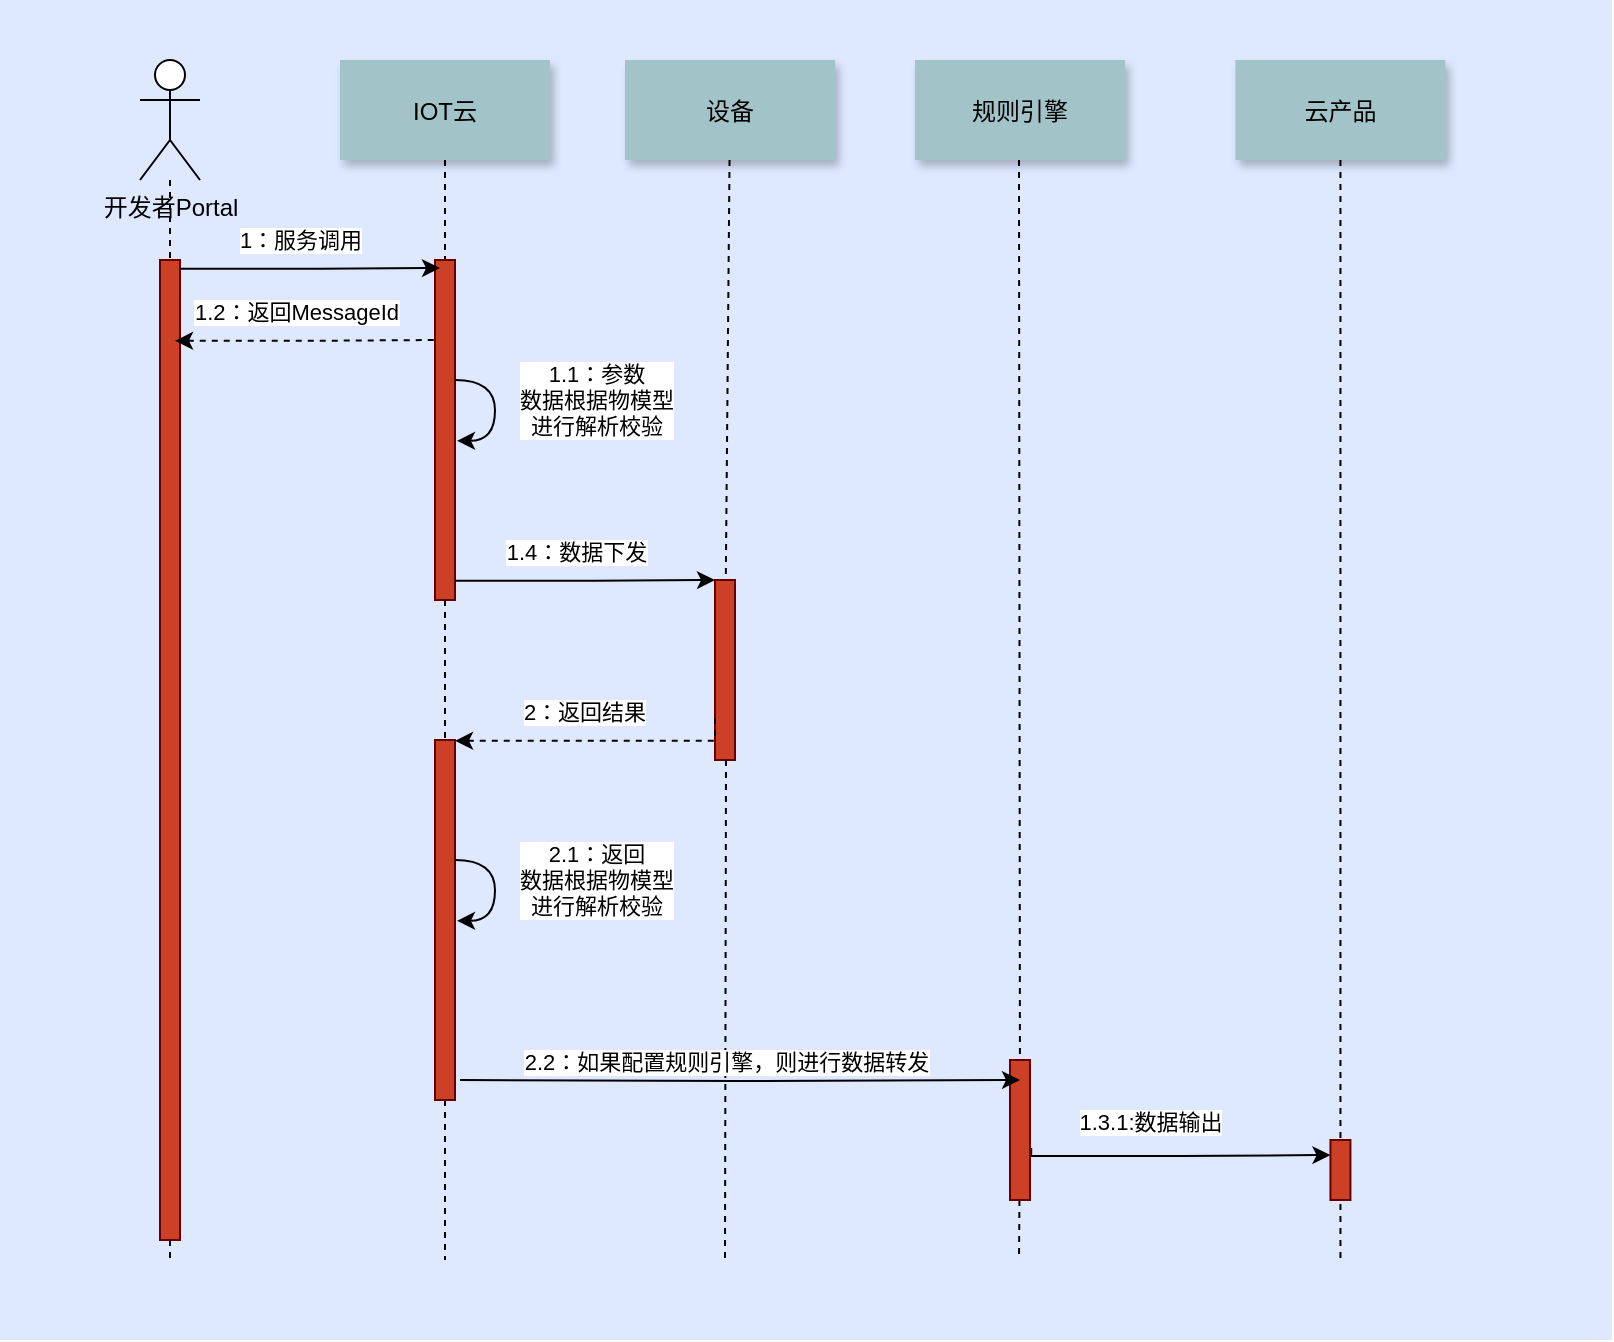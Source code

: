 <mxfile version="14.2.9" type="github">
  <diagram id="NL9NKNYtG-C67MHmulYY" name="第 1 页">
    <mxGraphModel dx="1414" dy="786" grid="0" gridSize="10" guides="1" tooltips="1" connect="1" arrows="1" fold="1" page="0" pageScale="1" pageWidth="827" pageHeight="1169" math="0" shadow="0">
      <root>
        <mxCell id="0" />
        <mxCell id="1" parent="0" />
        <mxCell id="oRI_HrbKrFosAHQT1TK0-1" value="" style="fillColor=#DEE8FF;strokeColor=none" vertex="1" parent="1">
          <mxGeometry x="80" y="20" width="806" height="670" as="geometry" />
        </mxCell>
        <mxCell id="oRI_HrbKrFosAHQT1TK0-2" value="IOT云" style="shadow=1;fillColor=#A2C4C9;strokeColor=none" vertex="1" parent="1">
          <mxGeometry x="250" y="50" width="105" height="50" as="geometry" />
        </mxCell>
        <mxCell id="oRI_HrbKrFosAHQT1TK0-5" value="" style="fillColor=#CC4125;strokeColor=#660000" vertex="1" parent="1">
          <mxGeometry x="437.5" y="310" width="10" height="90" as="geometry" />
        </mxCell>
        <mxCell id="oRI_HrbKrFosAHQT1TK0-6" value="设备" style="shadow=1;fillColor=#A2C4C9;strokeColor=none" vertex="1" parent="1">
          <mxGeometry x="392.5" y="50" width="105" height="50" as="geometry" />
        </mxCell>
        <mxCell id="oRI_HrbKrFosAHQT1TK0-7" value="" style="edgeStyle=none;endArrow=none;dashed=1" edge="1" parent="1" source="oRI_HrbKrFosAHQT1TK0-6" target="oRI_HrbKrFosAHQT1TK0-5">
          <mxGeometry x="369.835" y="155" width="100" height="100" as="geometry">
            <mxPoint x="444.759" y="100" as="sourcePoint" />
            <mxPoint x="445.076" y="155" as="targetPoint" />
          </mxGeometry>
        </mxCell>
        <mxCell id="oRI_HrbKrFosAHQT1TK0-8" value="规则引擎" style="shadow=1;fillColor=#A2C4C9;strokeColor=none" vertex="1" parent="1">
          <mxGeometry x="537.504" y="50.0" width="105" height="50" as="geometry" />
        </mxCell>
        <mxCell id="oRI_HrbKrFosAHQT1TK0-9" value="云产品" style="shadow=1;fillColor=#A2C4C9;strokeColor=none" vertex="1" parent="1">
          <mxGeometry x="697.72" y="50" width="105" height="50" as="geometry" />
        </mxCell>
        <mxCell id="oRI_HrbKrFosAHQT1TK0-10" value="" style="edgeStyle=elbowEdgeStyle;elbow=horizontal;endArrow=none;dashed=1" edge="1" parent="1" source="oRI_HrbKrFosAHQT1TK0-2">
          <mxGeometry x="327.5" y="300" width="100" height="100" as="geometry">
            <mxPoint x="327.5" y="400" as="sourcePoint" />
            <mxPoint x="302.5" y="210" as="targetPoint" />
          </mxGeometry>
        </mxCell>
        <mxCell id="oRI_HrbKrFosAHQT1TK0-11" value="" style="edgeStyle=none;dashed=1;endArrow=none" edge="1" parent="1" source="oRI_HrbKrFosAHQT1TK0-48">
          <mxGeometry x="147.5" y="290" width="100" height="100" as="geometry">
            <mxPoint x="302.5" y="200" as="sourcePoint" />
            <mxPoint x="302.5" y="650" as="targetPoint" />
          </mxGeometry>
        </mxCell>
        <mxCell id="oRI_HrbKrFosAHQT1TK0-13" value="" style="edgeStyle=none;endArrow=none;dashed=1" edge="1" parent="1" source="oRI_HrbKrFosAHQT1TK0-29">
          <mxGeometry x="528.988" y="165.0" width="100" height="100" as="geometry">
            <mxPoint x="589.5" y="100" as="sourcePoint" />
            <mxPoint x="589.5" y="650" as="targetPoint" />
          </mxGeometry>
        </mxCell>
        <mxCell id="oRI_HrbKrFosAHQT1TK0-14" value="" style="edgeStyle=none;endArrow=none;dashed=1" edge="1" parent="1" source="oRI_HrbKrFosAHQT1TK0-31">
          <mxGeometry x="741.488" y="175.0" width="100" height="100" as="geometry">
            <mxPoint x="802" y="110" as="sourcePoint" />
            <mxPoint x="165" y="650" as="targetPoint" />
          </mxGeometry>
        </mxCell>
        <mxCell id="oRI_HrbKrFosAHQT1TK0-15" value="" style="edgeStyle=none;endArrow=none;dashed=1" edge="1" parent="1" source="oRI_HrbKrFosAHQT1TK0-9">
          <mxGeometry x="689.708" y="165.0" width="100" height="100" as="geometry">
            <mxPoint x="750.229" y="100" as="sourcePoint" />
            <mxPoint x="750.22" y="650" as="targetPoint" />
          </mxGeometry>
        </mxCell>
        <mxCell id="oRI_HrbKrFosAHQT1TK0-16" value="开发者Portal" style="shape=umlActor;verticalLabelPosition=bottom;verticalAlign=top;html=1;outlineConnect=0;" vertex="1" parent="1">
          <mxGeometry x="150" y="50" width="30" height="60" as="geometry" />
        </mxCell>
        <mxCell id="oRI_HrbKrFosAHQT1TK0-17" value="" style="fillColor=#CC4125;strokeColor=#660000" vertex="1" parent="1">
          <mxGeometry x="297.5" y="150" width="10" height="170" as="geometry" />
        </mxCell>
        <mxCell id="oRI_HrbKrFosAHQT1TK0-27" style="edgeStyle=orthogonalEdgeStyle;rounded=0;orthogonalLoop=1;jettySize=auto;html=1;exitX=1.06;exitY=0.628;exitDx=0;exitDy=0;entryX=0;entryY=0.25;entryDx=0;entryDy=0;exitPerimeter=0;" edge="1" parent="1" source="oRI_HrbKrFosAHQT1TK0-29" target="oRI_HrbKrFosAHQT1TK0-33">
          <mxGeometry relative="1" as="geometry">
            <Array as="points">
              <mxPoint x="596" y="598" />
              <mxPoint x="670" y="598" />
            </Array>
          </mxGeometry>
        </mxCell>
        <mxCell id="oRI_HrbKrFosAHQT1TK0-28" value="1.3.1:数据输出" style="edgeLabel;html=1;align=center;verticalAlign=middle;resizable=0;points=[];" vertex="1" connectable="0" parent="oRI_HrbKrFosAHQT1TK0-27">
          <mxGeometry x="-0.328" y="-1" relative="1" as="geometry">
            <mxPoint x="11.34" y="-18.71" as="offset" />
          </mxGeometry>
        </mxCell>
        <mxCell id="oRI_HrbKrFosAHQT1TK0-29" value="" style="fillColor=#CC4125;strokeColor=#660000" vertex="1" parent="1">
          <mxGeometry x="585" y="550" width="10" height="70" as="geometry" />
        </mxCell>
        <mxCell id="oRI_HrbKrFosAHQT1TK0-30" value="" style="edgeStyle=none;endArrow=none;dashed=1" edge="1" parent="1" target="oRI_HrbKrFosAHQT1TK0-29">
          <mxGeometry x="528.988" y="165.0" width="100" height="100" as="geometry">
            <mxPoint x="589.5" y="100" as="sourcePoint" />
            <mxPoint x="589.5" y="650" as="targetPoint" />
          </mxGeometry>
        </mxCell>
        <mxCell id="oRI_HrbKrFosAHQT1TK0-31" value="" style="fillColor=#CC4125;strokeColor=#660000" vertex="1" parent="1">
          <mxGeometry x="160" y="150" width="10" height="490" as="geometry" />
        </mxCell>
        <mxCell id="oRI_HrbKrFosAHQT1TK0-32" value="" style="edgeStyle=none;endArrow=none;dashed=1" edge="1" parent="1" target="oRI_HrbKrFosAHQT1TK0-31" source="oRI_HrbKrFosAHQT1TK0-16">
          <mxGeometry x="741.488" y="175.0" width="100" height="100" as="geometry">
            <mxPoint x="802" y="110" as="sourcePoint" />
            <mxPoint x="802" y="660" as="targetPoint" />
          </mxGeometry>
        </mxCell>
        <mxCell id="oRI_HrbKrFosAHQT1TK0-33" value="" style="fillColor=#CC4125;strokeColor=#660000" vertex="1" parent="1">
          <mxGeometry x="745.22" y="590" width="10" height="30" as="geometry" />
        </mxCell>
        <mxCell id="oRI_HrbKrFosAHQT1TK0-36" value="" style="edgeStyle=none;endArrow=none;dashed=1;" edge="1" parent="1">
          <mxGeometry x="474.071" y="329.697" width="100" height="100" as="geometry">
            <mxPoint x="443" y="400" as="sourcePoint" />
            <mxPoint x="442.5" y="650" as="targetPoint" />
          </mxGeometry>
        </mxCell>
        <mxCell id="oRI_HrbKrFosAHQT1TK0-42" style="edgeStyle=orthogonalEdgeStyle;curved=1;rounded=0;orthogonalLoop=1;jettySize=auto;html=1;exitX=0.928;exitY=0.095;exitDx=0;exitDy=0;exitPerimeter=0;" edge="1" parent="1">
          <mxGeometry relative="1" as="geometry">
            <mxPoint x="307.5" y="210.008" as="sourcePoint" />
            <mxPoint x="308.5" y="240.4" as="targetPoint" />
            <Array as="points">
              <mxPoint x="327.5" y="210.4" />
              <mxPoint x="327.5" y="240.4" />
              <mxPoint x="308.5" y="240.4" />
            </Array>
          </mxGeometry>
        </mxCell>
        <mxCell id="oRI_HrbKrFosAHQT1TK0-44" value="1.1：参数&lt;br&gt;数据根据物模型&lt;br&gt;进行解析校验" style="edgeLabel;html=1;align=center;verticalAlign=middle;resizable=0;points=[];" vertex="1" connectable="0" parent="oRI_HrbKrFosAHQT1TK0-42">
          <mxGeometry x="-0.314" y="-1" relative="1" as="geometry">
            <mxPoint x="51" y="6" as="offset" />
          </mxGeometry>
        </mxCell>
        <mxCell id="oRI_HrbKrFosAHQT1TK0-48" value="" style="fillColor=#CC4125;strokeColor=#660000" vertex="1" parent="1">
          <mxGeometry x="297.5" y="390" width="10" height="180" as="geometry" />
        </mxCell>
        <mxCell id="oRI_HrbKrFosAHQT1TK0-49" value="" style="edgeStyle=none;dashed=1;endArrow=none;exitX=0.5;exitY=1;exitDx=0;exitDy=0;" edge="1" parent="1" source="oRI_HrbKrFosAHQT1TK0-17" target="oRI_HrbKrFosAHQT1TK0-48">
          <mxGeometry x="147.5" y="290" width="100" height="100" as="geometry">
            <mxPoint x="303" y="360" as="sourcePoint" />
            <mxPoint x="302.5" y="650" as="targetPoint" />
          </mxGeometry>
        </mxCell>
        <mxCell id="oRI_HrbKrFosAHQT1TK0-50" value="" style="edgeStyle=orthogonalEdgeStyle;rounded=0;orthogonalLoop=1;jettySize=auto;html=1;" edge="1" parent="1">
          <mxGeometry relative="1" as="geometry">
            <mxPoint x="300" y="154" as="targetPoint" />
            <Array as="points">
              <mxPoint x="240" y="154.39" />
              <mxPoint x="240" y="154.39" />
            </Array>
            <mxPoint x="170" y="154.39" as="sourcePoint" />
          </mxGeometry>
        </mxCell>
        <mxCell id="oRI_HrbKrFosAHQT1TK0-51" value="1：服务调用" style="edgeLabel;html=1;align=center;verticalAlign=middle;resizable=0;points=[];" vertex="1" connectable="0" parent="oRI_HrbKrFosAHQT1TK0-50">
          <mxGeometry x="-0.372" y="1" relative="1" as="geometry">
            <mxPoint x="19" y="-13.4" as="offset" />
          </mxGeometry>
        </mxCell>
        <mxCell id="oRI_HrbKrFosAHQT1TK0-52" value="" style="edgeStyle=orthogonalEdgeStyle;rounded=0;orthogonalLoop=1;jettySize=auto;html=1;startArrow=classic;startFill=1;endArrow=none;endFill=0;dashed=1;" edge="1" parent="1">
          <mxGeometry relative="1" as="geometry">
            <mxPoint x="297.5" y="190" as="targetPoint" />
            <Array as="points">
              <mxPoint x="237.5" y="190.39" />
              <mxPoint x="237.5" y="190.39" />
            </Array>
            <mxPoint x="167.5" y="190.39" as="sourcePoint" />
          </mxGeometry>
        </mxCell>
        <mxCell id="oRI_HrbKrFosAHQT1TK0-53" value="1.2：返回MessageId" style="edgeLabel;html=1;align=center;verticalAlign=middle;resizable=0;points=[];" vertex="1" connectable="0" parent="oRI_HrbKrFosAHQT1TK0-52">
          <mxGeometry x="-0.372" y="1" relative="1" as="geometry">
            <mxPoint x="19" y="-13.4" as="offset" />
          </mxGeometry>
        </mxCell>
        <mxCell id="oRI_HrbKrFosAHQT1TK0-56" value="" style="edgeStyle=orthogonalEdgeStyle;rounded=0;orthogonalLoop=1;jettySize=auto;html=1;" edge="1" parent="1">
          <mxGeometry relative="1" as="geometry">
            <mxPoint x="437.5" y="310" as="targetPoint" />
            <Array as="points">
              <mxPoint x="377.5" y="310.39" />
              <mxPoint x="377.5" y="310.39" />
            </Array>
            <mxPoint x="307.5" y="310.39" as="sourcePoint" />
          </mxGeometry>
        </mxCell>
        <mxCell id="oRI_HrbKrFosAHQT1TK0-57" value="1.4：数据下发" style="edgeLabel;html=1;align=center;verticalAlign=middle;resizable=0;points=[];" vertex="1" connectable="0" parent="oRI_HrbKrFosAHQT1TK0-56">
          <mxGeometry x="-0.372" y="1" relative="1" as="geometry">
            <mxPoint x="19" y="-13.4" as="offset" />
          </mxGeometry>
        </mxCell>
        <mxCell id="oRI_HrbKrFosAHQT1TK0-60" value="" style="edgeStyle=orthogonalEdgeStyle;rounded=0;orthogonalLoop=1;jettySize=auto;html=1;startArrow=classic;startFill=1;endArrow=none;endFill=0;entryX=0;entryY=0.75;entryDx=0;entryDy=0;dashed=1;" edge="1" parent="1" target="oRI_HrbKrFosAHQT1TK0-5">
          <mxGeometry relative="1" as="geometry">
            <mxPoint x="430" y="390" as="targetPoint" />
            <Array as="points">
              <mxPoint x="438" y="390" />
            </Array>
            <mxPoint x="307.5" y="390.39" as="sourcePoint" />
          </mxGeometry>
        </mxCell>
        <mxCell id="oRI_HrbKrFosAHQT1TK0-61" value="2：返回结果" style="edgeLabel;html=1;align=center;verticalAlign=middle;resizable=0;points=[];" vertex="1" connectable="0" parent="oRI_HrbKrFosAHQT1TK0-60">
          <mxGeometry x="-0.372" y="1" relative="1" as="geometry">
            <mxPoint x="19" y="-13.4" as="offset" />
          </mxGeometry>
        </mxCell>
        <mxCell id="oRI_HrbKrFosAHQT1TK0-64" style="edgeStyle=orthogonalEdgeStyle;curved=1;rounded=0;orthogonalLoop=1;jettySize=auto;html=1;exitX=0.928;exitY=0.095;exitDx=0;exitDy=0;exitPerimeter=0;" edge="1" parent="1">
          <mxGeometry relative="1" as="geometry">
            <mxPoint x="307.5" y="450.008" as="sourcePoint" />
            <mxPoint x="308.5" y="480.4" as="targetPoint" />
            <Array as="points">
              <mxPoint x="327.5" y="450.4" />
              <mxPoint x="327.5" y="480.4" />
              <mxPoint x="308.5" y="480.4" />
            </Array>
          </mxGeometry>
        </mxCell>
        <mxCell id="oRI_HrbKrFosAHQT1TK0-65" value="2.1：返回&lt;br&gt;数据根据物模型&lt;br&gt;进行解析校验" style="edgeLabel;html=1;align=center;verticalAlign=middle;resizable=0;points=[];" vertex="1" connectable="0" parent="oRI_HrbKrFosAHQT1TK0-64">
          <mxGeometry x="-0.314" y="-1" relative="1" as="geometry">
            <mxPoint x="51" y="6" as="offset" />
          </mxGeometry>
        </mxCell>
        <mxCell id="oRI_HrbKrFosAHQT1TK0-66" value="" style="edgeStyle=orthogonalEdgeStyle;rounded=0;orthogonalLoop=1;jettySize=auto;html=1;entryX=0.5;entryY=0.143;entryDx=0;entryDy=0;entryPerimeter=0;" edge="1" parent="1" target="oRI_HrbKrFosAHQT1TK0-29">
          <mxGeometry relative="1" as="geometry">
            <mxPoint x="427.5" y="560" as="targetPoint" />
            <Array as="points" />
            <mxPoint x="310" y="560" as="sourcePoint" />
          </mxGeometry>
        </mxCell>
        <mxCell id="oRI_HrbKrFosAHQT1TK0-67" value="2.2：如果配置规则引擎，则进行数据转发" style="edgeLabel;html=1;align=center;verticalAlign=middle;resizable=0;points=[];" vertex="1" connectable="0" parent="oRI_HrbKrFosAHQT1TK0-66">
          <mxGeometry x="-0.372" y="1" relative="1" as="geometry">
            <mxPoint x="44.5" y="-9" as="offset" />
          </mxGeometry>
        </mxCell>
      </root>
    </mxGraphModel>
  </diagram>
</mxfile>
